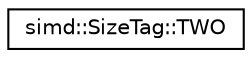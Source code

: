digraph "Graphical Class Hierarchy"
{
 // LATEX_PDF_SIZE
  edge [fontname="Helvetica",fontsize="10",labelfontname="Helvetica",labelfontsize="10"];
  node [fontname="Helvetica",fontsize="10",shape=record];
  rankdir="LR";
  Node0 [label="simd::SizeTag::TWO",height=0.2,width=0.4,color="black", fillcolor="white", style="filled",URL="$structsimd_1_1SizeTag_1_1TWO.html",tooltip=" "];
}
